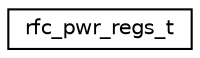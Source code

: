 digraph "Graphical Class Hierarchy"
{
 // LATEX_PDF_SIZE
  edge [fontname="Helvetica",fontsize="10",labelfontname="Helvetica",labelfontsize="10"];
  node [fontname="Helvetica",fontsize="10",shape=record];
  rankdir="LR";
  Node0 [label="rfc_pwr_regs_t",height=0.2,width=0.4,color="black", fillcolor="white", style="filled",URL="$structrfc__pwr__regs__t.html",tooltip="RFC_PWR registers."];
}
